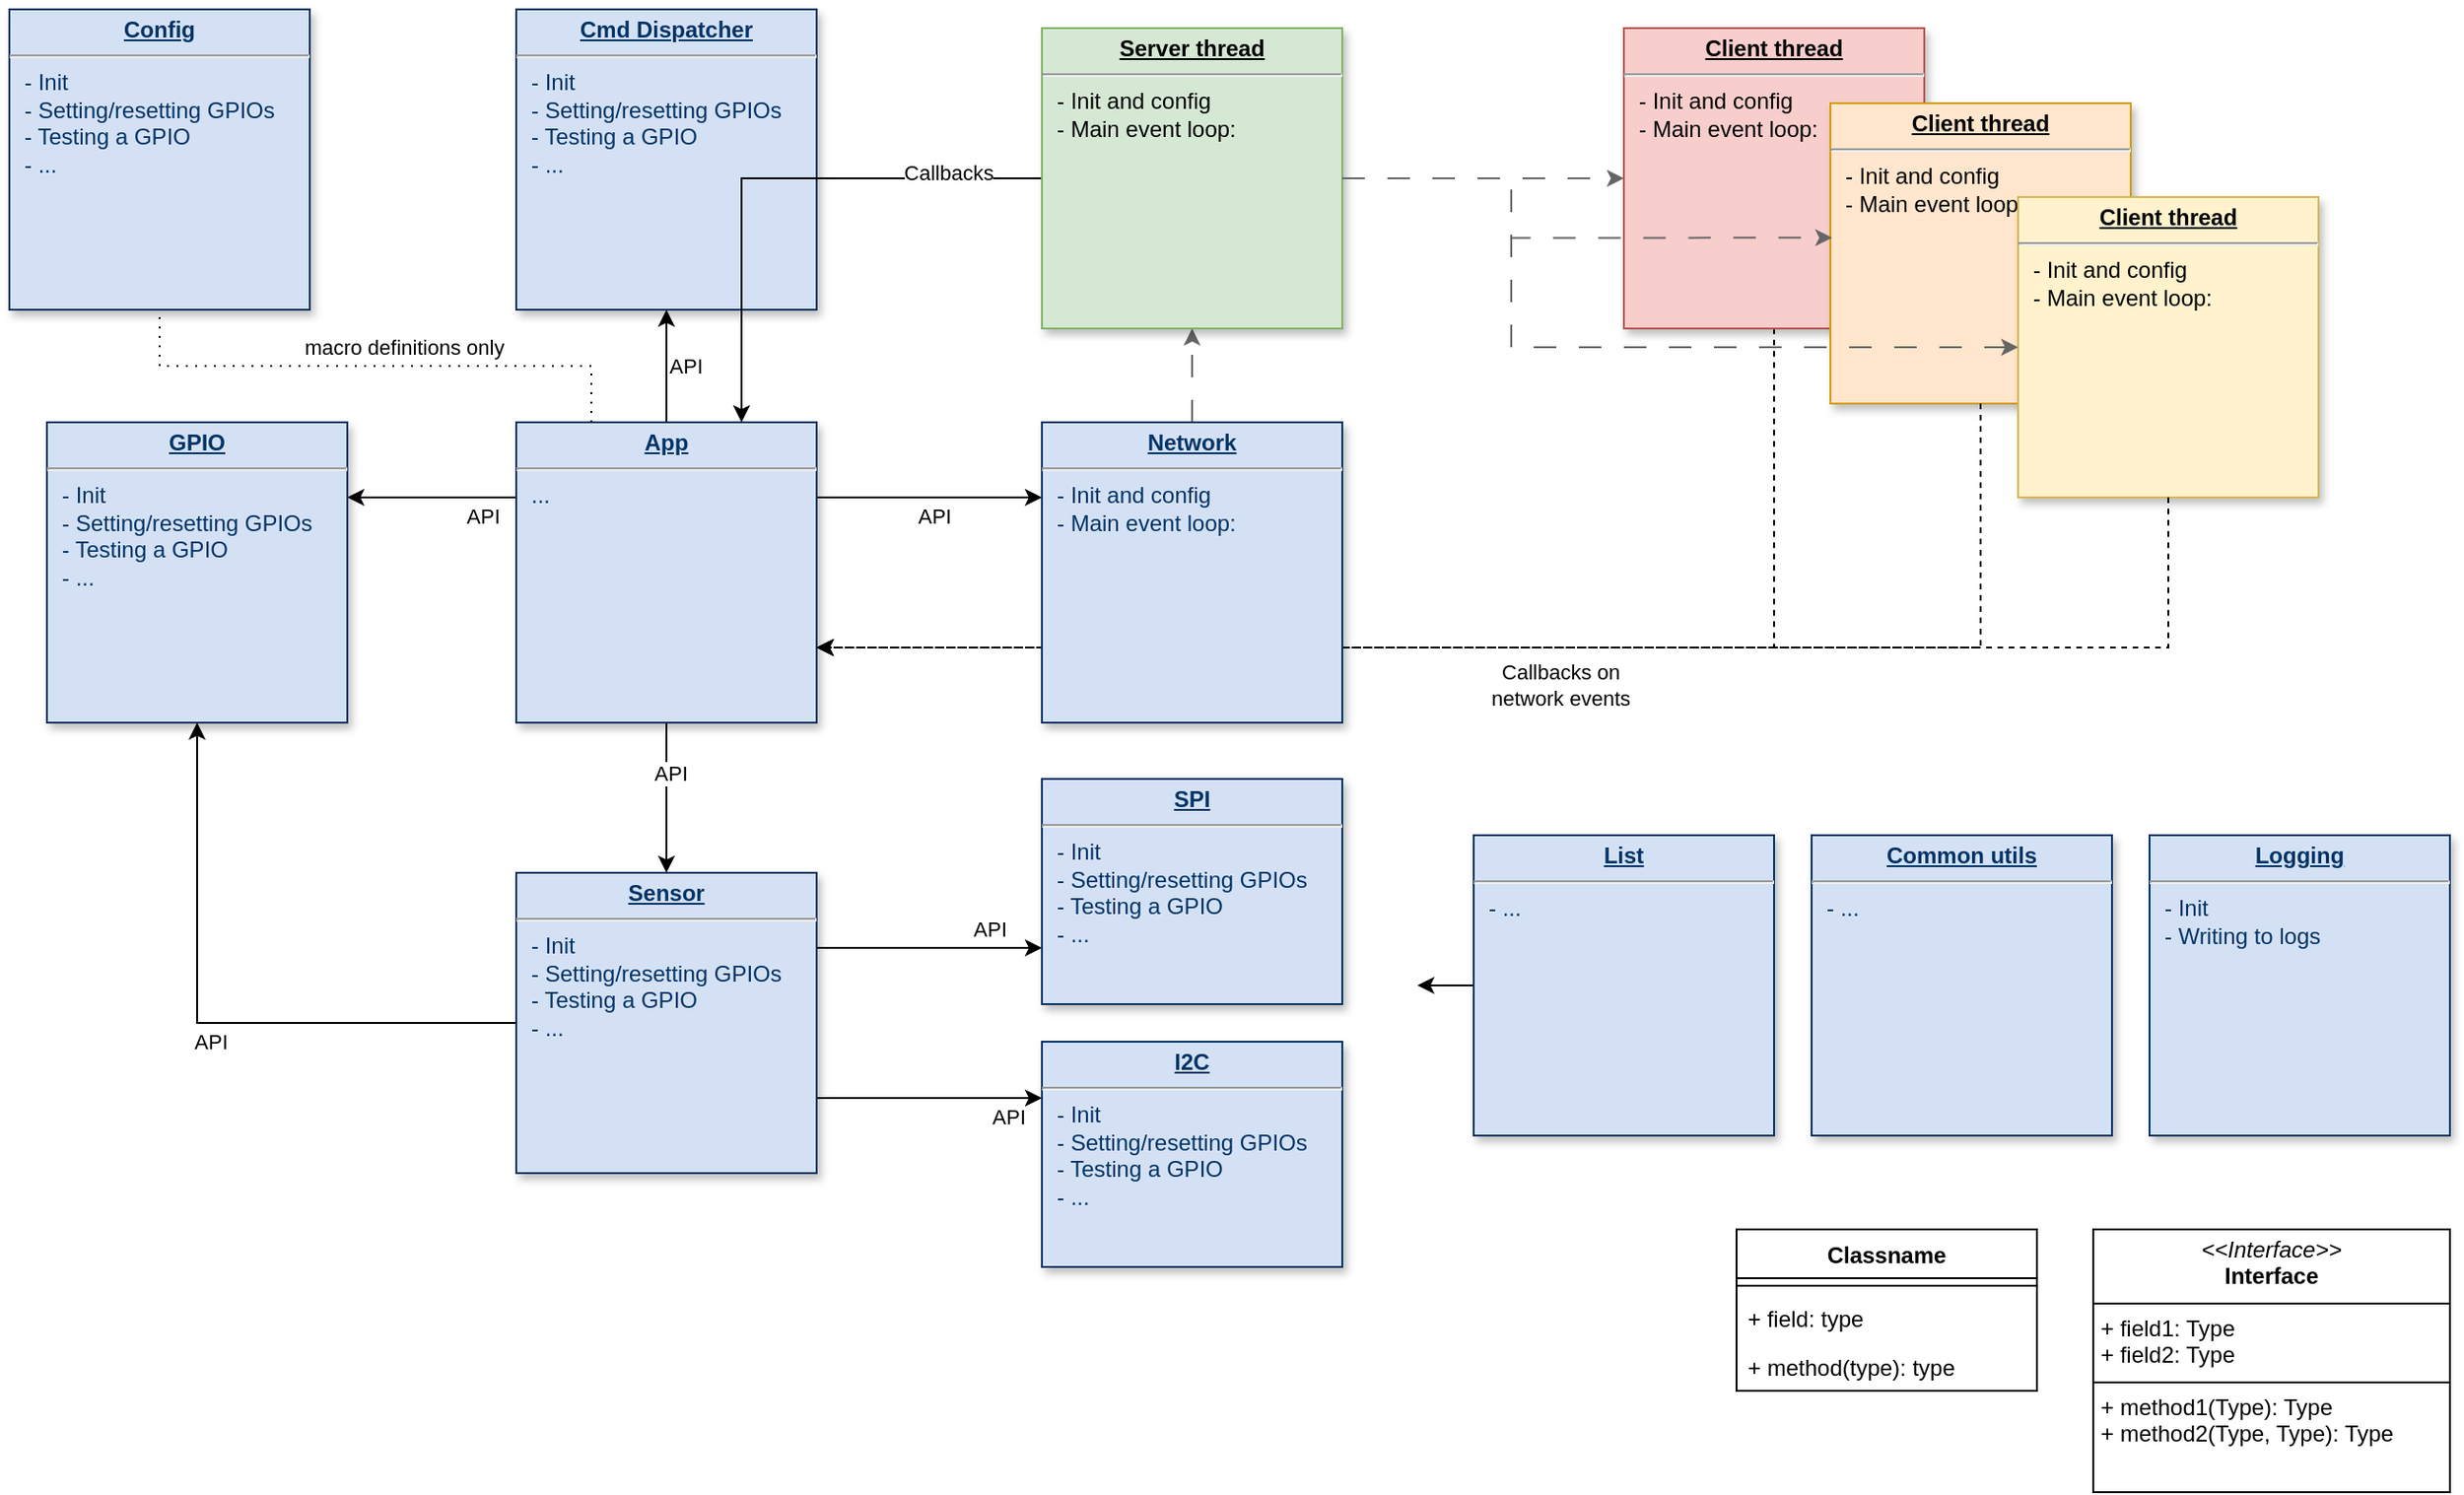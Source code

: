 <mxfile version="26.0.11">
  <diagram name="Page-1" id="efa7a0a1-bf9b-a30e-e6df-94a7791c09e9">
    <mxGraphModel dx="1519" dy="614" grid="1" gridSize="10" guides="1" tooltips="1" connect="1" arrows="1" fold="1" page="1" pageScale="1" pageWidth="2000" pageHeight="1500" background="none" math="0" shadow="0">
      <root>
        <mxCell id="0" />
        <mxCell id="1" parent="0" />
        <mxCell id="G0vABZ13XsUWLzQMNlE_-119" style="edgeStyle=orthogonalEdgeStyle;rounded=0;orthogonalLoop=1;jettySize=auto;html=1;exitX=1;exitY=0.25;exitDx=0;exitDy=0;entryX=0;entryY=0.25;entryDx=0;entryDy=0;" parent="1" source="21" target="25" edge="1">
          <mxGeometry relative="1" as="geometry" />
        </mxCell>
        <mxCell id="G0vABZ13XsUWLzQMNlE_-120" value="API&amp;nbsp;" style="edgeLabel;html=1;align=center;verticalAlign=middle;resizable=0;points=[];" parent="G0vABZ13XsUWLzQMNlE_-119" vertex="1" connectable="0">
          <mxGeometry x="0.236" y="-3" relative="1" as="geometry">
            <mxPoint x="-10" y="7" as="offset" />
          </mxGeometry>
        </mxCell>
        <mxCell id="G0vABZ13XsUWLzQMNlE_-134" style="edgeStyle=orthogonalEdgeStyle;rounded=0;orthogonalLoop=1;jettySize=auto;html=1;exitX=0.5;exitY=1;exitDx=0;exitDy=0;entryX=0.5;entryY=0;entryDx=0;entryDy=0;" parent="1" source="21" target="G0vABZ13XsUWLzQMNlE_-128" edge="1">
          <mxGeometry relative="1" as="geometry" />
        </mxCell>
        <mxCell id="G0vABZ13XsUWLzQMNlE_-137" value="API" style="edgeLabel;html=1;align=center;verticalAlign=middle;resizable=0;points=[];" parent="G0vABZ13XsUWLzQMNlE_-134" vertex="1" connectable="0">
          <mxGeometry x="-0.003" y="2" relative="1" as="geometry">
            <mxPoint y="-13" as="offset" />
          </mxGeometry>
        </mxCell>
        <mxCell id="G0vABZ13XsUWLzQMNlE_-142" style="edgeStyle=orthogonalEdgeStyle;rounded=0;orthogonalLoop=1;jettySize=auto;html=1;exitX=0;exitY=0.25;exitDx=0;exitDy=0;entryX=1;entryY=0.25;entryDx=0;entryDy=0;" parent="1" source="21" target="G0vABZ13XsUWLzQMNlE_-127" edge="1">
          <mxGeometry relative="1" as="geometry" />
        </mxCell>
        <mxCell id="G0vABZ13XsUWLzQMNlE_-144" value="API" style="edgeLabel;html=1;align=center;verticalAlign=middle;resizable=0;points=[];" parent="G0vABZ13XsUWLzQMNlE_-142" vertex="1" connectable="0">
          <mxGeometry x="-0.626" y="-4" relative="1" as="geometry">
            <mxPoint x="-1" y="14" as="offset" />
          </mxGeometry>
        </mxCell>
        <mxCell id="G0vABZ13XsUWLzQMNlE_-146" style="edgeStyle=orthogonalEdgeStyle;rounded=0;orthogonalLoop=1;jettySize=auto;html=1;exitX=0.5;exitY=0;exitDx=0;exitDy=0;entryX=0.5;entryY=1;entryDx=0;entryDy=0;" parent="1" source="21" target="G0vABZ13XsUWLzQMNlE_-131" edge="1">
          <mxGeometry relative="1" as="geometry" />
        </mxCell>
        <mxCell id="G0vABZ13XsUWLzQMNlE_-147" value="API" style="edgeLabel;html=1;align=center;verticalAlign=middle;resizable=0;points=[];" parent="G0vABZ13XsUWLzQMNlE_-146" vertex="1" connectable="0">
          <mxGeometry x="0.022" y="-4" relative="1" as="geometry">
            <mxPoint x="6" as="offset" />
          </mxGeometry>
        </mxCell>
        <mxCell id="G0vABZ13XsUWLzQMNlE_-149" style="edgeStyle=orthogonalEdgeStyle;rounded=0;orthogonalLoop=1;jettySize=auto;html=1;exitX=0.25;exitY=0;exitDx=0;exitDy=0;entryX=0.5;entryY=1;entryDx=0;entryDy=0;endArrow=none;startFill=0;dashed=1;dashPattern=1 4;" parent="1" source="21" target="G0vABZ13XsUWLzQMNlE_-132" edge="1">
          <mxGeometry relative="1" as="geometry" />
        </mxCell>
        <mxCell id="G0vABZ13XsUWLzQMNlE_-150" value="macro definitions only" style="edgeLabel;html=1;align=center;verticalAlign=middle;resizable=0;points=[];" parent="G0vABZ13XsUWLzQMNlE_-149" vertex="1" connectable="0">
          <mxGeometry x="-0.316" y="-4" relative="1" as="geometry">
            <mxPoint x="-31" y="-6" as="offset" />
          </mxGeometry>
        </mxCell>
        <mxCell id="21" value="&lt;p style=&quot;margin: 0px; margin-top: 4px; text-align: center; text-decoration: underline;&quot;&gt;&lt;strong&gt;App&lt;/strong&gt;&lt;/p&gt;&lt;hr&gt;&lt;p style=&quot;margin: 0px; margin-left: 8px;&quot;&gt;...&lt;/p&gt;" style="verticalAlign=top;align=left;overflow=fill;fontSize=12;fontFamily=Helvetica;html=1;strokeColor=#003366;shadow=1;fillColor=#D4E1F5;fontColor=#003366" parent="1" vertex="1">
          <mxGeometry x="330" y="270.0" width="160" height="160" as="geometry" />
        </mxCell>
        <mxCell id="G0vABZ13XsUWLzQMNlE_-121" style="edgeStyle=orthogonalEdgeStyle;rounded=0;orthogonalLoop=1;jettySize=auto;html=1;exitX=0.5;exitY=1;exitDx=0;exitDy=0;entryX=1;entryY=0.75;entryDx=0;entryDy=0;dashed=1;" parent="1" source="Xv5gZhhzsuIt7YtHZ7Yv-25" target="21" edge="1">
          <mxGeometry relative="1" as="geometry" />
        </mxCell>
        <mxCell id="G0vABZ13XsUWLzQMNlE_-122" value="Callbacks on&lt;div&gt;network events&lt;/div&gt;" style="edgeLabel;html=1;align=center;verticalAlign=middle;resizable=0;points=[];" parent="G0vABZ13XsUWLzQMNlE_-121" vertex="1" connectable="0">
          <mxGeometry x="-0.185" y="-2" relative="1" as="geometry">
            <mxPoint x="-7" y="22" as="offset" />
          </mxGeometry>
        </mxCell>
        <mxCell id="Xv5gZhhzsuIt7YtHZ7Yv-29" style="edgeStyle=orthogonalEdgeStyle;rounded=0;orthogonalLoop=1;jettySize=auto;html=1;exitX=0.5;exitY=0;exitDx=0;exitDy=0;entryX=0.5;entryY=1;entryDx=0;entryDy=0;dashed=1;dashPattern=12 12;strokeColor=#666666;" parent="1" source="25" target="Xv5gZhhzsuIt7YtHZ7Yv-26" edge="1">
          <mxGeometry relative="1" as="geometry" />
        </mxCell>
        <mxCell id="G0vABZ13XsUWLzQMNlE_-123" value="&lt;p style=&quot;margin: 0px; margin-top: 4px; text-align: center; text-decoration: underline;&quot;&gt;&lt;strong&gt;Logging&lt;/strong&gt;&lt;/p&gt;&lt;hr&gt;&lt;p style=&quot;margin: 0px; margin-left: 8px;&quot;&gt;- Init&lt;/p&gt;&lt;p style=&quot;margin: 0px; margin-left: 8px;&quot;&gt;- Writing to logs&lt;/p&gt;" style="verticalAlign=top;align=left;overflow=fill;fontSize=12;fontFamily=Helvetica;html=1;strokeColor=#003366;shadow=1;fillColor=#D4E1F5;fontColor=#003366" parent="1" vertex="1">
          <mxGeometry x="1200" y="490.0" width="160" height="160" as="geometry" />
        </mxCell>
        <mxCell id="G0vABZ13XsUWLzQMNlE_-127" value="&lt;p style=&quot;margin: 0px; margin-top: 4px; text-align: center; text-decoration: underline;&quot;&gt;&lt;strong&gt;GPIO&lt;/strong&gt;&lt;/p&gt;&lt;hr&gt;&lt;p style=&quot;margin: 0px; margin-left: 8px;&quot;&gt;- Init&lt;/p&gt;&lt;p style=&quot;margin: 0px; margin-left: 8px;&quot;&gt;- Setting/resetting GPIOs&lt;/p&gt;&lt;p style=&quot;margin: 0px; margin-left: 8px;&quot;&gt;- Testing a GPIO&lt;/p&gt;&lt;p style=&quot;margin: 0px; margin-left: 8px;&quot;&gt;- ...&lt;/p&gt;" style="verticalAlign=top;align=left;overflow=fill;fontSize=12;fontFamily=Helvetica;html=1;strokeColor=#003366;shadow=1;fillColor=#D4E1F5;fontColor=#003366" parent="1" vertex="1">
          <mxGeometry x="80" y="270.0" width="160" height="160" as="geometry" />
        </mxCell>
        <mxCell id="G0vABZ13XsUWLzQMNlE_-138" style="edgeStyle=orthogonalEdgeStyle;rounded=0;orthogonalLoop=1;jettySize=auto;html=1;exitX=1;exitY=0.25;exitDx=0;exitDy=0;entryX=0;entryY=0.75;entryDx=0;entryDy=0;" parent="1" source="G0vABZ13XsUWLzQMNlE_-128" target="G0vABZ13XsUWLzQMNlE_-129" edge="1">
          <mxGeometry relative="1" as="geometry" />
        </mxCell>
        <mxCell id="G0vABZ13XsUWLzQMNlE_-140" value="API" style="edgeLabel;html=1;align=center;verticalAlign=middle;resizable=0;points=[];" parent="G0vABZ13XsUWLzQMNlE_-138" vertex="1" connectable="0">
          <mxGeometry x="0.543" y="-1" relative="1" as="geometry">
            <mxPoint x="-1" y="-11" as="offset" />
          </mxGeometry>
        </mxCell>
        <mxCell id="G0vABZ13XsUWLzQMNlE_-139" style="edgeStyle=orthogonalEdgeStyle;rounded=0;orthogonalLoop=1;jettySize=auto;html=1;exitX=1;exitY=0.75;exitDx=0;exitDy=0;entryX=0;entryY=0.25;entryDx=0;entryDy=0;" parent="1" source="G0vABZ13XsUWLzQMNlE_-128" target="G0vABZ13XsUWLzQMNlE_-130" edge="1">
          <mxGeometry relative="1" as="geometry" />
        </mxCell>
        <mxCell id="G0vABZ13XsUWLzQMNlE_-141" value="API" style="edgeLabel;html=1;align=center;verticalAlign=middle;resizable=0;points=[];" parent="G0vABZ13XsUWLzQMNlE_-139" vertex="1" connectable="0">
          <mxGeometry x="0.642" y="1" relative="1" as="geometry">
            <mxPoint x="3" y="11" as="offset" />
          </mxGeometry>
        </mxCell>
        <mxCell id="G0vABZ13XsUWLzQMNlE_-143" style="edgeStyle=orthogonalEdgeStyle;rounded=0;orthogonalLoop=1;jettySize=auto;html=1;exitX=0;exitY=0.5;exitDx=0;exitDy=0;entryX=0.5;entryY=1;entryDx=0;entryDy=0;" parent="1" source="G0vABZ13XsUWLzQMNlE_-128" target="G0vABZ13XsUWLzQMNlE_-127" edge="1">
          <mxGeometry relative="1" as="geometry" />
        </mxCell>
        <mxCell id="G0vABZ13XsUWLzQMNlE_-145" value="API" style="edgeLabel;html=1;align=center;verticalAlign=middle;resizable=0;points=[];" parent="G0vABZ13XsUWLzQMNlE_-143" vertex="1" connectable="0">
          <mxGeometry x="-0.015" y="-2" relative="1" as="geometry">
            <mxPoint x="-1" y="12" as="offset" />
          </mxGeometry>
        </mxCell>
        <mxCell id="G0vABZ13XsUWLzQMNlE_-128" value="&lt;p style=&quot;margin: 0px; margin-top: 4px; text-align: center; text-decoration: underline;&quot;&gt;&lt;strong&gt;Sensor&lt;/strong&gt;&lt;/p&gt;&lt;hr&gt;&lt;p style=&quot;margin: 0px; margin-left: 8px;&quot;&gt;- Init&lt;/p&gt;&lt;p style=&quot;margin: 0px; margin-left: 8px;&quot;&gt;- Setting/resetting GPIOs&lt;/p&gt;&lt;p style=&quot;margin: 0px; margin-left: 8px;&quot;&gt;- Testing a GPIO&lt;/p&gt;&lt;p style=&quot;margin: 0px; margin-left: 8px;&quot;&gt;- ...&lt;/p&gt;" style="verticalAlign=top;align=left;overflow=fill;fontSize=12;fontFamily=Helvetica;html=1;strokeColor=#003366;shadow=1;fillColor=#D4E1F5;fontColor=#003366" parent="1" vertex="1">
          <mxGeometry x="330" y="510.0" width="160" height="160" as="geometry" />
        </mxCell>
        <mxCell id="G0vABZ13XsUWLzQMNlE_-129" value="&lt;p style=&quot;margin: 0px; margin-top: 4px; text-align: center; text-decoration: underline;&quot;&gt;&lt;strong&gt;SPI&lt;/strong&gt;&lt;/p&gt;&lt;hr&gt;&lt;p style=&quot;margin: 0px; margin-left: 8px;&quot;&gt;- Init&lt;/p&gt;&lt;p style=&quot;margin: 0px; margin-left: 8px;&quot;&gt;- Setting/resetting GPIOs&lt;/p&gt;&lt;p style=&quot;margin: 0px; margin-left: 8px;&quot;&gt;- Testing a GPIO&lt;/p&gt;&lt;p style=&quot;margin: 0px; margin-left: 8px;&quot;&gt;- ...&lt;/p&gt;" style="verticalAlign=top;align=left;overflow=fill;fontSize=12;fontFamily=Helvetica;html=1;strokeColor=#003366;shadow=1;fillColor=#D4E1F5;fontColor=#003366" parent="1" vertex="1">
          <mxGeometry x="610" y="460" width="160" height="120" as="geometry" />
        </mxCell>
        <mxCell id="G0vABZ13XsUWLzQMNlE_-130" value="&lt;p style=&quot;margin: 0px; margin-top: 4px; text-align: center; text-decoration: underline;&quot;&gt;&lt;strong&gt;I2C&lt;/strong&gt;&lt;/p&gt;&lt;hr&gt;&lt;p style=&quot;margin: 0px; margin-left: 8px;&quot;&gt;- Init&lt;/p&gt;&lt;p style=&quot;margin: 0px; margin-left: 8px;&quot;&gt;- Setting/resetting GPIOs&lt;/p&gt;&lt;p style=&quot;margin: 0px; margin-left: 8px;&quot;&gt;- Testing a GPIO&lt;/p&gt;&lt;p style=&quot;margin: 0px; margin-left: 8px;&quot;&gt;- ...&lt;/p&gt;" style="verticalAlign=top;align=left;overflow=fill;fontSize=12;fontFamily=Helvetica;html=1;strokeColor=#003366;shadow=1;fillColor=#D4E1F5;fontColor=#003366" parent="1" vertex="1">
          <mxGeometry x="610" y="600" width="160" height="120" as="geometry" />
        </mxCell>
        <mxCell id="G0vABZ13XsUWLzQMNlE_-131" value="&lt;p style=&quot;margin: 0px; margin-top: 4px; text-align: center; text-decoration: underline;&quot;&gt;&lt;strong&gt;Cmd Dispatcher&lt;/strong&gt;&lt;/p&gt;&lt;hr&gt;&lt;p style=&quot;margin: 0px; margin-left: 8px;&quot;&gt;- Init&lt;/p&gt;&lt;p style=&quot;margin: 0px; margin-left: 8px;&quot;&gt;- Setting/resetting GPIOs&lt;/p&gt;&lt;p style=&quot;margin: 0px; margin-left: 8px;&quot;&gt;- Testing a GPIO&lt;/p&gt;&lt;p style=&quot;margin: 0px; margin-left: 8px;&quot;&gt;- ...&lt;/p&gt;" style="verticalAlign=top;align=left;overflow=fill;fontSize=12;fontFamily=Helvetica;html=1;strokeColor=#003366;shadow=1;fillColor=#D4E1F5;fontColor=#003366" parent="1" vertex="1">
          <mxGeometry x="330" y="50.0" width="160" height="160" as="geometry" />
        </mxCell>
        <mxCell id="G0vABZ13XsUWLzQMNlE_-132" value="&lt;p style=&quot;margin: 0px; margin-top: 4px; text-align: center; text-decoration: underline;&quot;&gt;&lt;strong&gt;Config&lt;/strong&gt;&lt;/p&gt;&lt;hr&gt;&lt;p style=&quot;margin: 0px; margin-left: 8px;&quot;&gt;- Init&lt;/p&gt;&lt;p style=&quot;margin: 0px; margin-left: 8px;&quot;&gt;- Setting/resetting GPIOs&lt;/p&gt;&lt;p style=&quot;margin: 0px; margin-left: 8px;&quot;&gt;- Testing a GPIO&lt;/p&gt;&lt;p style=&quot;margin: 0px; margin-left: 8px;&quot;&gt;- ...&lt;/p&gt;" style="verticalAlign=top;align=left;overflow=fill;fontSize=12;fontFamily=Helvetica;html=1;strokeColor=#003366;shadow=1;fillColor=#D4E1F5;fontColor=#003366" parent="1" vertex="1">
          <mxGeometry x="60" y="50.0" width="160" height="160" as="geometry" />
        </mxCell>
        <mxCell id="G0vABZ13XsUWLzQMNlE_-133" value="&lt;p style=&quot;margin: 0px; margin-top: 4px; text-align: center; text-decoration: underline;&quot;&gt;&lt;b&gt;Common utils&lt;/b&gt;&lt;/p&gt;&lt;hr&gt;&lt;p style=&quot;margin: 0px; margin-left: 8px;&quot;&gt;- ...&lt;/p&gt;" style="verticalAlign=top;align=left;overflow=fill;fontSize=12;fontFamily=Helvetica;html=1;strokeColor=#003366;shadow=1;fillColor=#D4E1F5;fontColor=#003366" parent="1" vertex="1">
          <mxGeometry x="1020" y="490.0" width="160" height="160" as="geometry" />
        </mxCell>
        <mxCell id="Xv5gZhhzsuIt7YtHZ7Yv-25" value="&lt;p style=&quot;margin: 0px; margin-top: 4px; text-align: center; text-decoration: underline;&quot;&gt;&lt;strong&gt;Client thread&lt;/strong&gt;&lt;/p&gt;&lt;hr&gt;&lt;p style=&quot;margin: 0px; margin-left: 8px;&quot;&gt;- Init and config&lt;/p&gt;&lt;p style=&quot;margin: 0px; margin-left: 8px;&quot;&gt;- Main event loop:&lt;/p&gt;" style="verticalAlign=top;align=left;overflow=fill;fontSize=12;fontFamily=Helvetica;html=1;strokeColor=#b85450;shadow=1;fillColor=#f8cecc;" parent="1" vertex="1">
          <mxGeometry x="920" y="60.0" width="160" height="160" as="geometry" />
        </mxCell>
        <mxCell id="Xv5gZhhzsuIt7YtHZ7Yv-30" style="edgeStyle=orthogonalEdgeStyle;rounded=0;orthogonalLoop=1;jettySize=auto;html=1;exitX=1;exitY=0.5;exitDx=0;exitDy=0;dashed=1;dashPattern=12 12;strokeColor=#666666;" parent="1" source="Xv5gZhhzsuIt7YtHZ7Yv-26" target="Xv5gZhhzsuIt7YtHZ7Yv-25" edge="1">
          <mxGeometry relative="1" as="geometry" />
        </mxCell>
        <mxCell id="Xv5gZhhzsuIt7YtHZ7Yv-39" style="edgeStyle=orthogonalEdgeStyle;rounded=0;orthogonalLoop=1;jettySize=auto;html=1;exitX=0;exitY=0.5;exitDx=0;exitDy=0;entryX=0.75;entryY=0;entryDx=0;entryDy=0;" parent="1" source="Xv5gZhhzsuIt7YtHZ7Yv-26" target="21" edge="1">
          <mxGeometry relative="1" as="geometry" />
        </mxCell>
        <mxCell id="Xv5gZhhzsuIt7YtHZ7Yv-40" value="Callbacks" style="edgeLabel;html=1;align=center;verticalAlign=middle;resizable=0;points=[];" parent="Xv5gZhhzsuIt7YtHZ7Yv-39" vertex="1" connectable="0">
          <mxGeometry x="-0.652" y="-3" relative="1" as="geometry">
            <mxPoint as="offset" />
          </mxGeometry>
        </mxCell>
        <mxCell id="Xv5gZhhzsuIt7YtHZ7Yv-26" value="&lt;p style=&quot;margin: 0px; margin-top: 4px; text-align: center; text-decoration: underline;&quot;&gt;&lt;strong&gt;Server thread&lt;/strong&gt;&lt;/p&gt;&lt;hr&gt;&lt;p style=&quot;margin: 0px; margin-left: 8px;&quot;&gt;- Init and config&lt;/p&gt;&lt;p style=&quot;margin: 0px; margin-left: 8px;&quot;&gt;- Main event loop:&lt;/p&gt;" style="verticalAlign=top;align=left;overflow=fill;fontSize=12;fontFamily=Helvetica;html=1;strokeColor=#82b366;shadow=1;fillColor=#d5e8d4;" parent="1" vertex="1">
          <mxGeometry x="610" y="60.0" width="160" height="160" as="geometry" />
        </mxCell>
        <mxCell id="Xv5gZhhzsuIt7YtHZ7Yv-27" value="&lt;p style=&quot;margin: 0px; margin-top: 4px; text-align: center; text-decoration: underline;&quot;&gt;&lt;strong&gt;Client thread&lt;/strong&gt;&lt;/p&gt;&lt;hr&gt;&lt;p style=&quot;margin: 0px; margin-left: 8px;&quot;&gt;- Init and config&lt;/p&gt;&lt;p style=&quot;margin: 0px; margin-left: 8px;&quot;&gt;- Main event loop:&lt;/p&gt;" style="verticalAlign=top;align=left;overflow=fill;fontSize=12;fontFamily=Helvetica;html=1;strokeColor=#d79b00;shadow=1;fillColor=#ffe6cc;" parent="1" vertex="1">
          <mxGeometry x="1030" y="100.0" width="160" height="160" as="geometry" />
        </mxCell>
        <mxCell id="Xv5gZhhzsuIt7YtHZ7Yv-28" value="&lt;p style=&quot;margin: 0px; margin-top: 4px; text-align: center; text-decoration: underline;&quot;&gt;&lt;strong&gt;Client thread&lt;/strong&gt;&lt;/p&gt;&lt;hr&gt;&lt;p style=&quot;margin: 0px; margin-left: 8px;&quot;&gt;- Init and config&lt;/p&gt;&lt;p style=&quot;margin: 0px; margin-left: 8px;&quot;&gt;- Main event loop:&lt;/p&gt;" style="verticalAlign=top;align=left;overflow=fill;fontSize=12;fontFamily=Helvetica;html=1;strokeColor=#d6b656;shadow=1;fillColor=#fff2cc;" parent="1" vertex="1">
          <mxGeometry x="1130" y="150.0" width="160" height="160" as="geometry" />
        </mxCell>
        <mxCell id="Xv5gZhhzsuIt7YtHZ7Yv-31" style="edgeStyle=orthogonalEdgeStyle;rounded=0;orthogonalLoop=1;jettySize=auto;html=1;exitX=1;exitY=0.5;exitDx=0;exitDy=0;entryX=0.006;entryY=0.448;entryDx=0;entryDy=0;entryPerimeter=0;dashed=1;dashPattern=12 12;strokeColor=#666666;" parent="1" source="Xv5gZhhzsuIt7YtHZ7Yv-26" target="Xv5gZhhzsuIt7YtHZ7Yv-27" edge="1">
          <mxGeometry relative="1" as="geometry">
            <Array as="points">
              <mxPoint x="860" y="140" />
              <mxPoint x="860" y="172" />
            </Array>
          </mxGeometry>
        </mxCell>
        <mxCell id="Xv5gZhhzsuIt7YtHZ7Yv-32" style="edgeStyle=orthogonalEdgeStyle;rounded=0;orthogonalLoop=1;jettySize=auto;html=1;exitX=1;exitY=0.5;exitDx=0;exitDy=0;entryX=0;entryY=0.5;entryDx=0;entryDy=0;dashed=1;dashPattern=12 12;strokeColor=#666666;" parent="1" source="Xv5gZhhzsuIt7YtHZ7Yv-26" target="Xv5gZhhzsuIt7YtHZ7Yv-28" edge="1">
          <mxGeometry relative="1" as="geometry">
            <Array as="points">
              <mxPoint x="860" y="140" />
              <mxPoint x="860" y="230" />
            </Array>
          </mxGeometry>
        </mxCell>
        <mxCell id="Xv5gZhhzsuIt7YtHZ7Yv-35" style="edgeStyle=orthogonalEdgeStyle;rounded=0;orthogonalLoop=1;jettySize=auto;html=1;exitX=0.5;exitY=1;exitDx=0;exitDy=0;entryX=1;entryY=0.75;entryDx=0;entryDy=0;dashed=1;" parent="1" source="Xv5gZhhzsuIt7YtHZ7Yv-27" target="21" edge="1">
          <mxGeometry relative="1" as="geometry">
            <mxPoint x="1010" y="230" as="sourcePoint" />
            <mxPoint x="500" y="400" as="targetPoint" />
          </mxGeometry>
        </mxCell>
        <mxCell id="Xv5gZhhzsuIt7YtHZ7Yv-37" style="edgeStyle=orthogonalEdgeStyle;rounded=0;orthogonalLoop=1;jettySize=auto;html=1;exitX=0.5;exitY=1;exitDx=0;exitDy=0;entryX=1;entryY=0.75;entryDx=0;entryDy=0;dashed=1;" parent="1" source="Xv5gZhhzsuIt7YtHZ7Yv-28" target="21" edge="1">
          <mxGeometry relative="1" as="geometry">
            <mxPoint x="1120" y="270" as="sourcePoint" />
            <mxPoint x="500" y="400" as="targetPoint" />
          </mxGeometry>
        </mxCell>
        <mxCell id="25" value="&lt;p style=&quot;margin: 0px; margin-top: 4px; text-align: center; text-decoration: underline;&quot;&gt;&lt;strong&gt;Network&lt;/strong&gt;&lt;/p&gt;&lt;hr&gt;&lt;p style=&quot;margin: 0px; margin-left: 8px;&quot;&gt;- Init and config&lt;/p&gt;&lt;p style=&quot;margin: 0px; margin-left: 8px;&quot;&gt;- Main event loop:&lt;/p&gt;" style="verticalAlign=top;align=left;overflow=fill;fontSize=12;fontFamily=Helvetica;html=1;strokeColor=#003366;shadow=1;fillColor=#D4E1F5;fontColor=#003366;container=0;fixDash=0;dropTarget=0;treeFolding=0;enumerate=0;" parent="1" vertex="1">
          <mxGeometry x="610" y="270" width="160" height="160" as="geometry">
            <mxRectangle x="610" y="270" width="140" height="70" as="alternateBounds" />
          </mxGeometry>
        </mxCell>
        <mxCell id="yK9ysU_wvE7XfgDehdVs-32" style="edgeStyle=orthogonalEdgeStyle;rounded=0;orthogonalLoop=1;jettySize=auto;html=1;exitX=0;exitY=0.5;exitDx=0;exitDy=0;" edge="1" parent="1" source="yK9ysU_wvE7XfgDehdVs-31">
          <mxGeometry relative="1" as="geometry">
            <mxPoint x="810" y="569.647" as="targetPoint" />
          </mxGeometry>
        </mxCell>
        <mxCell id="yK9ysU_wvE7XfgDehdVs-31" value="&lt;p style=&quot;margin: 0px; margin-top: 4px; text-align: center; text-decoration: underline;&quot;&gt;&lt;b&gt;List&lt;/b&gt;&lt;/p&gt;&lt;hr&gt;&lt;p style=&quot;margin: 0px; margin-left: 8px;&quot;&gt;- ...&lt;/p&gt;" style="verticalAlign=top;align=left;overflow=fill;fontSize=12;fontFamily=Helvetica;html=1;strokeColor=#003366;shadow=1;fillColor=#D4E1F5;fontColor=#003366" vertex="1" parent="1">
          <mxGeometry x="840" y="490.0" width="160" height="160" as="geometry" />
        </mxCell>
        <mxCell id="yK9ysU_wvE7XfgDehdVs-33" value="Classname" style="swimlane;fontStyle=1;align=center;verticalAlign=top;childLayout=stackLayout;horizontal=1;startSize=26;horizontalStack=0;resizeParent=1;resizeParentMax=0;resizeLast=0;collapsible=1;marginBottom=0;whiteSpace=wrap;html=1;" vertex="1" parent="1">
          <mxGeometry x="980" y="700" width="160" height="86" as="geometry" />
        </mxCell>
        <mxCell id="yK9ysU_wvE7XfgDehdVs-35" value="" style="line;strokeWidth=1;fillColor=none;align=left;verticalAlign=middle;spacingTop=-1;spacingLeft=3;spacingRight=3;rotatable=0;labelPosition=right;points=[];portConstraint=eastwest;strokeColor=inherit;" vertex="1" parent="yK9ysU_wvE7XfgDehdVs-33">
          <mxGeometry y="26" width="160" height="8" as="geometry" />
        </mxCell>
        <mxCell id="yK9ysU_wvE7XfgDehdVs-34" value="+ field: type" style="text;strokeColor=none;fillColor=none;align=left;verticalAlign=top;spacingLeft=4;spacingRight=4;overflow=hidden;rotatable=0;points=[[0,0.5],[1,0.5]];portConstraint=eastwest;whiteSpace=wrap;html=1;" vertex="1" parent="yK9ysU_wvE7XfgDehdVs-33">
          <mxGeometry y="34" width="160" height="26" as="geometry" />
        </mxCell>
        <mxCell id="yK9ysU_wvE7XfgDehdVs-36" value="+ method(type): type" style="text;strokeColor=none;fillColor=none;align=left;verticalAlign=top;spacingLeft=4;spacingRight=4;overflow=hidden;rotatable=0;points=[[0,0.5],[1,0.5]];portConstraint=eastwest;whiteSpace=wrap;html=1;" vertex="1" parent="yK9ysU_wvE7XfgDehdVs-33">
          <mxGeometry y="60" width="160" height="26" as="geometry" />
        </mxCell>
        <mxCell id="yK9ysU_wvE7XfgDehdVs-37" value="&lt;p style=&quot;margin:0px;margin-top:4px;text-align:center;&quot;&gt;&lt;i&gt;&amp;lt;&amp;lt;Interface&amp;gt;&amp;gt;&lt;/i&gt;&lt;br/&gt;&lt;b&gt;Interface&lt;/b&gt;&lt;/p&gt;&lt;hr size=&quot;1&quot; style=&quot;border-style:solid;&quot;/&gt;&lt;p style=&quot;margin:0px;margin-left:4px;&quot;&gt;+ field1: Type&lt;br/&gt;+ field2: Type&lt;/p&gt;&lt;hr size=&quot;1&quot; style=&quot;border-style:solid;&quot;/&gt;&lt;p style=&quot;margin:0px;margin-left:4px;&quot;&gt;+ method1(Type): Type&lt;br/&gt;+ method2(Type, Type): Type&lt;/p&gt;" style="verticalAlign=top;align=left;overflow=fill;html=1;whiteSpace=wrap;" vertex="1" parent="1">
          <mxGeometry x="1170" y="700" width="190" height="140" as="geometry" />
        </mxCell>
      </root>
    </mxGraphModel>
  </diagram>
</mxfile>

